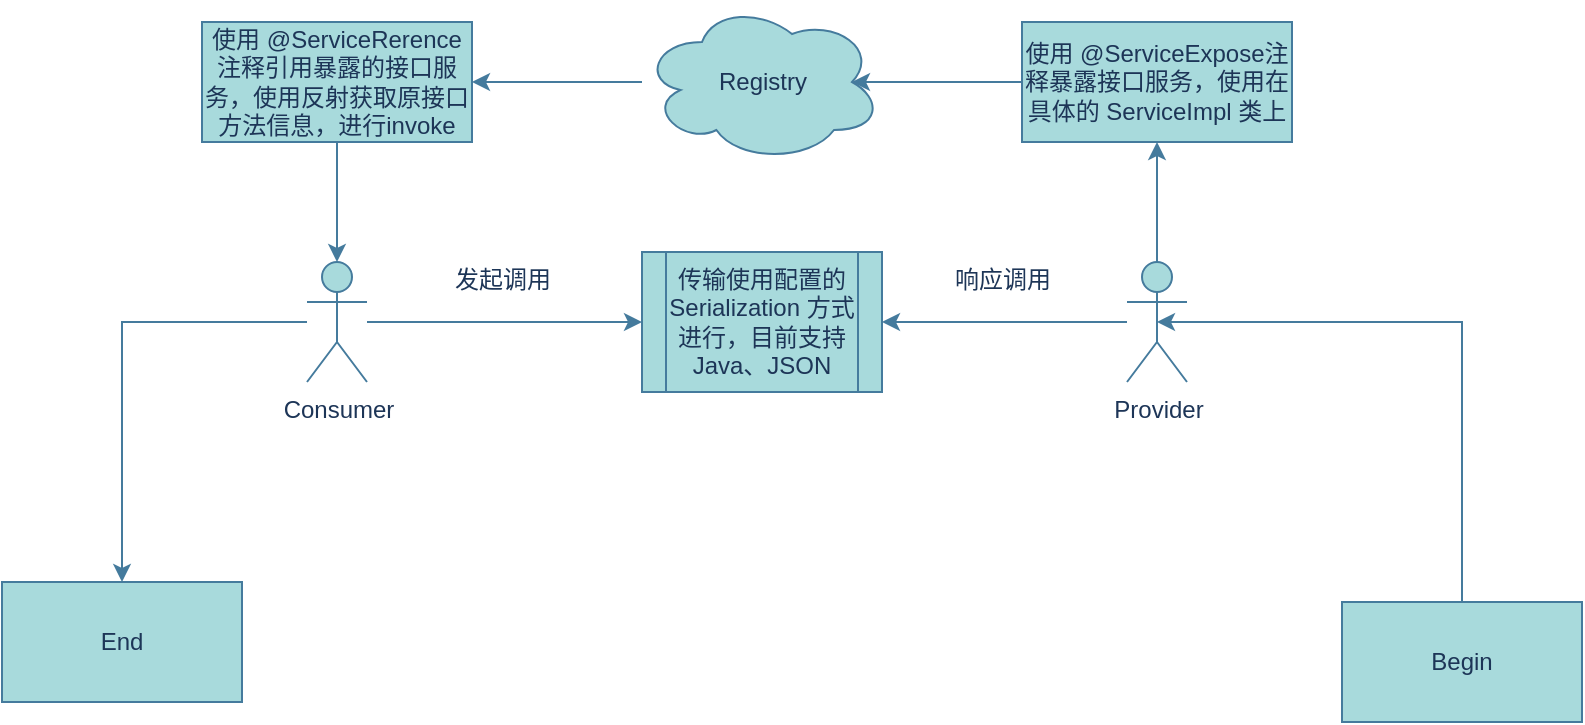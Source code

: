 <mxfile version="20.8.19" type="github">
  <diagram name="第 1 页" id="ZGrsLild34XGjyzpiQED">
    <mxGraphModel dx="977" dy="1708" grid="1" gridSize="10" guides="1" tooltips="1" connect="1" arrows="1" fold="1" page="1" pageScale="1" pageWidth="827" pageHeight="1169" math="0" shadow="0">
      <root>
        <mxCell id="0" />
        <mxCell id="1" parent="0" />
        <mxCell id="dsp0Wt7UqSHANniwiMfy-16" style="edgeStyle=orthogonalEdgeStyle;rounded=0;orthogonalLoop=1;jettySize=auto;html=1;entryX=0.5;entryY=0.5;entryDx=0;entryDy=0;entryPerimeter=0;labelBackgroundColor=none;fontColor=default;strokeColor=#457B9D;fontSize=12;" parent="1" source="dsp0Wt7UqSHANniwiMfy-1" target="dsp0Wt7UqSHANniwiMfy-6" edge="1">
          <mxGeometry relative="1" as="geometry">
            <Array as="points">
              <mxPoint x="750" y="50" />
            </Array>
          </mxGeometry>
        </mxCell>
        <mxCell id="dsp0Wt7UqSHANniwiMfy-1" value="Begin" style="rounded=0;whiteSpace=wrap;html=1;labelBackgroundColor=none;fillColor=#A8DADC;strokeColor=#457B9D;fontColor=#1D3557;fontSize=12;" parent="1" vertex="1">
          <mxGeometry x="690" y="190" width="120" height="60" as="geometry" />
        </mxCell>
        <mxCell id="dsp0Wt7UqSHANniwiMfy-19" style="edgeStyle=orthogonalEdgeStyle;rounded=0;orthogonalLoop=1;jettySize=auto;html=1;entryX=0.875;entryY=0.5;entryDx=0;entryDy=0;entryPerimeter=0;labelBackgroundColor=none;fontColor=default;strokeColor=#457B9D;exitX=0;exitY=0.5;exitDx=0;exitDy=0;fontSize=12;" parent="1" source="dsp0Wt7UqSHANniwiMfy-2" target="dsp0Wt7UqSHANniwiMfy-13" edge="1">
          <mxGeometry relative="1" as="geometry">
            <Array as="points">
              <mxPoint x="530" y="-70" />
            </Array>
          </mxGeometry>
        </mxCell>
        <mxCell id="dsp0Wt7UqSHANniwiMfy-2" value="使用 @ServiceExpose注释暴露接口服务，使用在具体的 ServiceImpl 类上" style="rounded=0;whiteSpace=wrap;html=1;labelBackgroundColor=none;fillColor=#A8DADC;strokeColor=#457B9D;fontColor=#1D3557;fontSize=12;" parent="1" vertex="1">
          <mxGeometry x="530" y="-100" width="135" height="60" as="geometry" />
        </mxCell>
        <mxCell id="dsp0Wt7UqSHANniwiMfy-3" value="End" style="rounded=0;whiteSpace=wrap;html=1;labelBackgroundColor=none;fillColor=#A8DADC;strokeColor=#457B9D;fontColor=#1D3557;fontSize=12;" parent="1" vertex="1">
          <mxGeometry x="20" y="180" width="120" height="60" as="geometry" />
        </mxCell>
        <mxCell id="dsp0Wt7UqSHANniwiMfy-27" style="edgeStyle=orthogonalEdgeStyle;rounded=0;orthogonalLoop=1;jettySize=auto;html=1;labelBackgroundColor=none;fontColor=default;strokeColor=#457B9D;fontSize=12;" parent="1" source="dsp0Wt7UqSHANniwiMfy-5" target="dsp0Wt7UqSHANniwiMfy-3" edge="1">
          <mxGeometry relative="1" as="geometry" />
        </mxCell>
        <mxCell id="IskhmwTk7xbrIrd08O6c-3" style="edgeStyle=orthogonalEdgeStyle;rounded=0;sketch=0;hachureGap=4;jiggle=2;curveFitting=1;orthogonalLoop=1;jettySize=auto;html=1;entryX=0;entryY=0.5;entryDx=0;entryDy=0;fontFamily=Architects Daughter;fontSource=https%3A%2F%2Ffonts.googleapis.com%2Fcss%3Ffamily%3DArchitects%2BDaughter;fontSize=12;labelBackgroundColor=none;strokeColor=#457B9D;fontColor=default;" edge="1" parent="1" source="dsp0Wt7UqSHANniwiMfy-5" target="dsp0Wt7UqSHANniwiMfy-28">
          <mxGeometry relative="1" as="geometry" />
        </mxCell>
        <mxCell id="IskhmwTk7xbrIrd08O6c-5" value="发起调用" style="edgeLabel;html=1;align=center;verticalAlign=middle;resizable=0;points=[];fontSize=12;fontFamily=Architects Daughter;labelBackgroundColor=none;fontColor=#1D3557;" vertex="1" connectable="0" parent="IskhmwTk7xbrIrd08O6c-3">
          <mxGeometry x="0.127" y="9" relative="1" as="geometry">
            <mxPoint x="-10" y="-11" as="offset" />
          </mxGeometry>
        </mxCell>
        <mxCell id="dsp0Wt7UqSHANniwiMfy-5" value="Consumer" style="shape=umlActor;verticalLabelPosition=bottom;verticalAlign=top;html=1;labelBackgroundColor=none;rounded=0;fillColor=#A8DADC;strokeColor=#457B9D;fontColor=#1D3557;fontSize=12;" parent="1" vertex="1">
          <mxGeometry x="172.5" y="20" width="30" height="60" as="geometry" />
        </mxCell>
        <mxCell id="IskhmwTk7xbrIrd08O6c-2" style="edgeStyle=orthogonalEdgeStyle;rounded=0;hachureGap=4;orthogonalLoop=1;jettySize=auto;html=1;entryX=0.5;entryY=1;entryDx=0;entryDy=0;fontFamily=Architects Daughter;fontSource=https%3A%2F%2Ffonts.googleapis.com%2Fcss%3Ffamily%3DArchitects%2BDaughter;fontSize=12;labelBackgroundColor=none;strokeColor=#457B9D;fontColor=default;" edge="1" parent="1" source="dsp0Wt7UqSHANniwiMfy-6" target="dsp0Wt7UqSHANniwiMfy-2">
          <mxGeometry relative="1" as="geometry" />
        </mxCell>
        <mxCell id="IskhmwTk7xbrIrd08O6c-4" style="edgeStyle=orthogonalEdgeStyle;rounded=0;sketch=0;hachureGap=4;jiggle=2;curveFitting=1;orthogonalLoop=1;jettySize=auto;html=1;entryX=1;entryY=0.5;entryDx=0;entryDy=0;fontFamily=Architects Daughter;fontSource=https%3A%2F%2Ffonts.googleapis.com%2Fcss%3Ffamily%3DArchitects%2BDaughter;fontSize=12;labelBackgroundColor=none;strokeColor=#457B9D;fontColor=default;" edge="1" parent="1" source="dsp0Wt7UqSHANniwiMfy-6" target="dsp0Wt7UqSHANniwiMfy-28">
          <mxGeometry relative="1" as="geometry" />
        </mxCell>
        <mxCell id="dsp0Wt7UqSHANniwiMfy-6" value="Provider" style="shape=umlActor;verticalLabelPosition=bottom;verticalAlign=top;html=1;labelBackgroundColor=none;rounded=0;fillColor=#A8DADC;strokeColor=#457B9D;fontColor=#1D3557;fontSize=12;" parent="1" vertex="1">
          <mxGeometry x="582.5" y="20" width="30" height="60" as="geometry" />
        </mxCell>
        <mxCell id="dsp0Wt7UqSHANniwiMfy-26" style="edgeStyle=orthogonalEdgeStyle;rounded=0;orthogonalLoop=1;jettySize=auto;html=1;entryX=1;entryY=0.5;entryDx=0;entryDy=0;labelBackgroundColor=none;fontColor=default;strokeColor=#457B9D;fontSize=12;" parent="1" source="dsp0Wt7UqSHANniwiMfy-13" target="dsp0Wt7UqSHANniwiMfy-22" edge="1">
          <mxGeometry relative="1" as="geometry" />
        </mxCell>
        <mxCell id="dsp0Wt7UqSHANniwiMfy-13" value="" style="ellipse;shape=cloud;whiteSpace=wrap;html=1;labelBackgroundColor=none;rounded=0;fillColor=#A8DADC;strokeColor=#457B9D;fontColor=#1D3557;fontSize=12;" parent="1" vertex="1">
          <mxGeometry x="340" y="-110" width="120" height="80" as="geometry" />
        </mxCell>
        <mxCell id="dsp0Wt7UqSHANniwiMfy-14" value="Registry" style="text;html=1;align=center;verticalAlign=middle;resizable=0;points=[];autosize=1;strokeColor=none;fillColor=none;labelBackgroundColor=none;rounded=0;fontColor=#1D3557;fontSize=12;" parent="1" vertex="1">
          <mxGeometry x="365" y="-85" width="70" height="30" as="geometry" />
        </mxCell>
        <mxCell id="dsp0Wt7UqSHANniwiMfy-29" style="edgeStyle=orthogonalEdgeStyle;rounded=0;orthogonalLoop=1;jettySize=auto;html=1;labelBackgroundColor=none;fontColor=default;strokeColor=#457B9D;fontSize=12;" parent="1" source="dsp0Wt7UqSHANniwiMfy-22" target="dsp0Wt7UqSHANniwiMfy-5" edge="1">
          <mxGeometry relative="1" as="geometry" />
        </mxCell>
        <mxCell id="dsp0Wt7UqSHANniwiMfy-22" value="使用 @ServiceRerence注释引用暴露的接口服务，使用反射获取原接口方法信息，进行invoke" style="rounded=0;whiteSpace=wrap;html=1;labelBackgroundColor=none;fillColor=#A8DADC;strokeColor=#457B9D;fontColor=#1D3557;fontSize=12;" parent="1" vertex="1">
          <mxGeometry x="120" y="-100" width="135" height="60" as="geometry" />
        </mxCell>
        <mxCell id="dsp0Wt7UqSHANniwiMfy-28" value="传输使用配置的 Serialization 方式进行，目前支持 Java、JSON" style="shape=process;whiteSpace=wrap;html=1;backgroundOutline=1;labelBackgroundColor=none;rounded=0;fillColor=#A8DADC;strokeColor=#457B9D;fontColor=#1D3557;fontSize=12;" parent="1" vertex="1">
          <mxGeometry x="340" y="15" width="120" height="70" as="geometry" />
        </mxCell>
        <mxCell id="IskhmwTk7xbrIrd08O6c-8" value="响应调用" style="text;html=1;align=center;verticalAlign=middle;resizable=0;points=[];autosize=1;strokeColor=none;fillColor=none;fontSize=12;fontFamily=Architects Daughter;labelBackgroundColor=none;fontColor=#1D3557;" vertex="1" parent="1">
          <mxGeometry x="485" y="15" width="70" height="30" as="geometry" />
        </mxCell>
      </root>
    </mxGraphModel>
  </diagram>
</mxfile>
